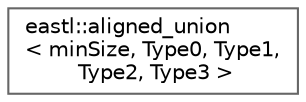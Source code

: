 digraph "类继承关系图"
{
 // LATEX_PDF_SIZE
  bgcolor="transparent";
  edge [fontname=Helvetica,fontsize=10,labelfontname=Helvetica,labelfontsize=10];
  node [fontname=Helvetica,fontsize=10,shape=box,height=0.2,width=0.4];
  rankdir="LR";
  Node0 [id="Node000000",label="eastl::aligned_union\l\< minSize, Type0, Type1,\l Type2, Type3 \>",height=0.2,width=0.4,color="grey40", fillcolor="white", style="filled",URL="$structeastl_1_1aligned__union.html",tooltip=" "];
}
